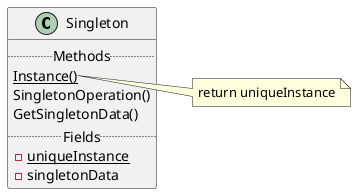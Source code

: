 @startuml
class Singleton {
  .. Methods ..
  {static} Instance()
  SingletonOperation()
  GetSingletonData()
  .. Fields ..
  -{static} uniqueInstance
  -singletonData
}

note right of Singleton::Instance()
  return uniqueInstance
end note
@enduml
